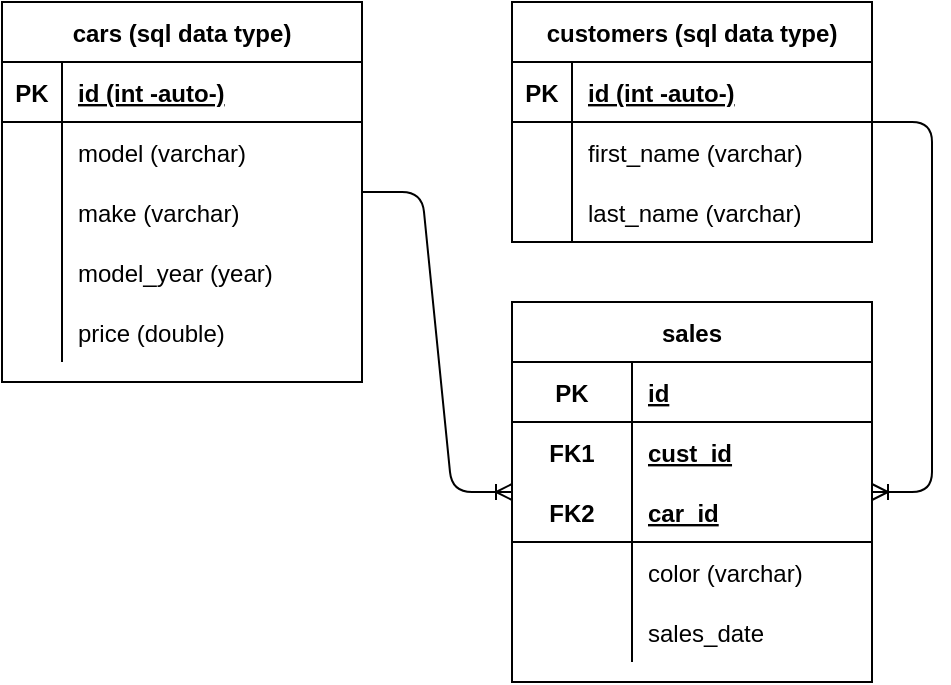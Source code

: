 <mxfile version="13.9.8" type="device"><diagram id="lO0Y43c3Y-znUV5hAe-7" name="Page-1"><mxGraphModel dx="848" dy="699" grid="1" gridSize="10" guides="1" tooltips="1" connect="1" arrows="1" fold="1" page="1" pageScale="1" pageWidth="850" pageHeight="1100" math="0" shadow="0"><root><mxCell id="0"/><mxCell id="1" parent="0"/><mxCell id="Zh1OyxbBM-24nkOFXU66-1" value="cars (sql data type)" style="shape=table;startSize=30;container=1;collapsible=1;childLayout=tableLayout;fixedRows=1;rowLines=0;fontStyle=1;align=center;resizeLast=1;" vertex="1" parent="1"><mxGeometry x="80" y="80" width="180" height="190" as="geometry"/></mxCell><mxCell id="Zh1OyxbBM-24nkOFXU66-2" value="" style="shape=partialRectangle;collapsible=0;dropTarget=0;pointerEvents=0;fillColor=none;top=0;left=0;bottom=1;right=0;points=[[0,0.5],[1,0.5]];portConstraint=eastwest;" vertex="1" parent="Zh1OyxbBM-24nkOFXU66-1"><mxGeometry y="30" width="180" height="30" as="geometry"/></mxCell><mxCell id="Zh1OyxbBM-24nkOFXU66-3" value="PK" style="shape=partialRectangle;connectable=0;fillColor=none;top=0;left=0;bottom=0;right=0;fontStyle=1;overflow=hidden;" vertex="1" parent="Zh1OyxbBM-24nkOFXU66-2"><mxGeometry width="30" height="30" as="geometry"/></mxCell><mxCell id="Zh1OyxbBM-24nkOFXU66-4" value="id (int -auto-)" style="shape=partialRectangle;connectable=0;fillColor=none;top=0;left=0;bottom=0;right=0;align=left;spacingLeft=6;fontStyle=5;overflow=hidden;" vertex="1" parent="Zh1OyxbBM-24nkOFXU66-2"><mxGeometry x="30" width="150" height="30" as="geometry"/></mxCell><mxCell id="Zh1OyxbBM-24nkOFXU66-5" value="" style="shape=partialRectangle;collapsible=0;dropTarget=0;pointerEvents=0;fillColor=none;top=0;left=0;bottom=0;right=0;points=[[0,0.5],[1,0.5]];portConstraint=eastwest;" vertex="1" parent="Zh1OyxbBM-24nkOFXU66-1"><mxGeometry y="60" width="180" height="30" as="geometry"/></mxCell><mxCell id="Zh1OyxbBM-24nkOFXU66-6" value="" style="shape=partialRectangle;connectable=0;fillColor=none;top=0;left=0;bottom=0;right=0;editable=1;overflow=hidden;" vertex="1" parent="Zh1OyxbBM-24nkOFXU66-5"><mxGeometry width="30" height="30" as="geometry"/></mxCell><mxCell id="Zh1OyxbBM-24nkOFXU66-7" value="model (varchar)" style="shape=partialRectangle;connectable=0;fillColor=none;top=0;left=0;bottom=0;right=0;align=left;spacingLeft=6;overflow=hidden;" vertex="1" parent="Zh1OyxbBM-24nkOFXU66-5"><mxGeometry x="30" width="150" height="30" as="geometry"/></mxCell><mxCell id="Zh1OyxbBM-24nkOFXU66-8" value="" style="shape=partialRectangle;collapsible=0;dropTarget=0;pointerEvents=0;fillColor=none;top=0;left=0;bottom=0;right=0;points=[[0,0.5],[1,0.5]];portConstraint=eastwest;" vertex="1" parent="Zh1OyxbBM-24nkOFXU66-1"><mxGeometry y="90" width="180" height="30" as="geometry"/></mxCell><mxCell id="Zh1OyxbBM-24nkOFXU66-9" value="" style="shape=partialRectangle;connectable=0;fillColor=none;top=0;left=0;bottom=0;right=0;editable=1;overflow=hidden;" vertex="1" parent="Zh1OyxbBM-24nkOFXU66-8"><mxGeometry width="30" height="30" as="geometry"/></mxCell><mxCell id="Zh1OyxbBM-24nkOFXU66-10" value="make (varchar)" style="shape=partialRectangle;connectable=0;fillColor=none;top=0;left=0;bottom=0;right=0;align=left;spacingLeft=6;overflow=hidden;" vertex="1" parent="Zh1OyxbBM-24nkOFXU66-8"><mxGeometry x="30" width="150" height="30" as="geometry"/></mxCell><mxCell id="Zh1OyxbBM-24nkOFXU66-11" value="" style="shape=partialRectangle;collapsible=0;dropTarget=0;pointerEvents=0;fillColor=none;top=0;left=0;bottom=0;right=0;points=[[0,0.5],[1,0.5]];portConstraint=eastwest;" vertex="1" parent="Zh1OyxbBM-24nkOFXU66-1"><mxGeometry y="120" width="180" height="30" as="geometry"/></mxCell><mxCell id="Zh1OyxbBM-24nkOFXU66-12" value="" style="shape=partialRectangle;connectable=0;fillColor=none;top=0;left=0;bottom=0;right=0;editable=1;overflow=hidden;" vertex="1" parent="Zh1OyxbBM-24nkOFXU66-11"><mxGeometry width="30" height="30" as="geometry"/></mxCell><mxCell id="Zh1OyxbBM-24nkOFXU66-13" value="model_year (year)" style="shape=partialRectangle;connectable=0;fillColor=none;top=0;left=0;bottom=0;right=0;align=left;spacingLeft=6;overflow=hidden;" vertex="1" parent="Zh1OyxbBM-24nkOFXU66-11"><mxGeometry x="30" width="150" height="30" as="geometry"/></mxCell><mxCell id="Zh1OyxbBM-24nkOFXU66-14" value="" style="shape=partialRectangle;collapsible=0;dropTarget=0;pointerEvents=0;fillColor=none;top=0;left=0;bottom=0;right=0;points=[[0,0.5],[1,0.5]];portConstraint=eastwest;" vertex="1" parent="Zh1OyxbBM-24nkOFXU66-1"><mxGeometry y="150" width="180" height="30" as="geometry"/></mxCell><mxCell id="Zh1OyxbBM-24nkOFXU66-15" value="" style="shape=partialRectangle;connectable=0;fillColor=none;top=0;left=0;bottom=0;right=0;editable=1;overflow=hidden;" vertex="1" parent="Zh1OyxbBM-24nkOFXU66-14"><mxGeometry width="30" height="30" as="geometry"/></mxCell><mxCell id="Zh1OyxbBM-24nkOFXU66-16" value="price (double)" style="shape=partialRectangle;connectable=0;fillColor=none;top=0;left=0;bottom=0;right=0;align=left;spacingLeft=6;overflow=hidden;" vertex="1" parent="Zh1OyxbBM-24nkOFXU66-14"><mxGeometry x="30" width="150" height="30" as="geometry"/></mxCell><mxCell id="Zh1OyxbBM-24nkOFXU66-17" value="customers (sql data type)" style="shape=table;startSize=30;container=1;collapsible=1;childLayout=tableLayout;fixedRows=1;rowLines=0;fontStyle=1;align=center;resizeLast=1;" vertex="1" parent="1"><mxGeometry x="335" y="80" width="180" height="120" as="geometry"/></mxCell><mxCell id="Zh1OyxbBM-24nkOFXU66-18" value="" style="shape=partialRectangle;collapsible=0;dropTarget=0;pointerEvents=0;fillColor=none;top=0;left=0;bottom=1;right=0;points=[[0,0.5],[1,0.5]];portConstraint=eastwest;" vertex="1" parent="Zh1OyxbBM-24nkOFXU66-17"><mxGeometry y="30" width="180" height="30" as="geometry"/></mxCell><mxCell id="Zh1OyxbBM-24nkOFXU66-19" value="PK" style="shape=partialRectangle;connectable=0;fillColor=none;top=0;left=0;bottom=0;right=0;fontStyle=1;overflow=hidden;" vertex="1" parent="Zh1OyxbBM-24nkOFXU66-18"><mxGeometry width="30" height="30" as="geometry"/></mxCell><mxCell id="Zh1OyxbBM-24nkOFXU66-20" value="id (int -auto-)" style="shape=partialRectangle;connectable=0;fillColor=none;top=0;left=0;bottom=0;right=0;align=left;spacingLeft=6;fontStyle=5;overflow=hidden;" vertex="1" parent="Zh1OyxbBM-24nkOFXU66-18"><mxGeometry x="30" width="150" height="30" as="geometry"/></mxCell><mxCell id="Zh1OyxbBM-24nkOFXU66-21" value="" style="shape=partialRectangle;collapsible=0;dropTarget=0;pointerEvents=0;fillColor=none;top=0;left=0;bottom=0;right=0;points=[[0,0.5],[1,0.5]];portConstraint=eastwest;" vertex="1" parent="Zh1OyxbBM-24nkOFXU66-17"><mxGeometry y="60" width="180" height="30" as="geometry"/></mxCell><mxCell id="Zh1OyxbBM-24nkOFXU66-22" value="" style="shape=partialRectangle;connectable=0;fillColor=none;top=0;left=0;bottom=0;right=0;editable=1;overflow=hidden;" vertex="1" parent="Zh1OyxbBM-24nkOFXU66-21"><mxGeometry width="30" height="30" as="geometry"/></mxCell><mxCell id="Zh1OyxbBM-24nkOFXU66-23" value="first_name (varchar)" style="shape=partialRectangle;connectable=0;fillColor=none;top=0;left=0;bottom=0;right=0;align=left;spacingLeft=6;overflow=hidden;" vertex="1" parent="Zh1OyxbBM-24nkOFXU66-21"><mxGeometry x="30" width="150" height="30" as="geometry"/></mxCell><mxCell id="Zh1OyxbBM-24nkOFXU66-24" value="" style="shape=partialRectangle;collapsible=0;dropTarget=0;pointerEvents=0;fillColor=none;top=0;left=0;bottom=0;right=0;points=[[0,0.5],[1,0.5]];portConstraint=eastwest;" vertex="1" parent="Zh1OyxbBM-24nkOFXU66-17"><mxGeometry y="90" width="180" height="30" as="geometry"/></mxCell><mxCell id="Zh1OyxbBM-24nkOFXU66-25" value="" style="shape=partialRectangle;connectable=0;fillColor=none;top=0;left=0;bottom=0;right=0;editable=1;overflow=hidden;" vertex="1" parent="Zh1OyxbBM-24nkOFXU66-24"><mxGeometry width="30" height="30" as="geometry"/></mxCell><mxCell id="Zh1OyxbBM-24nkOFXU66-26" value="last_name (varchar)" style="shape=partialRectangle;connectable=0;fillColor=none;top=0;left=0;bottom=0;right=0;align=left;spacingLeft=6;overflow=hidden;" vertex="1" parent="Zh1OyxbBM-24nkOFXU66-24"><mxGeometry x="30" width="150" height="30" as="geometry"/></mxCell><mxCell id="Zh1OyxbBM-24nkOFXU66-30" value="sales" style="shape=table;startSize=30;container=1;collapsible=1;childLayout=tableLayout;fixedRows=1;rowLines=0;fontStyle=1;align=center;resizeLast=1;" vertex="1" parent="1"><mxGeometry x="335" y="230" width="180" height="190" as="geometry"/></mxCell><mxCell id="Zh1OyxbBM-24nkOFXU66-43" value="" style="shape=partialRectangle;collapsible=0;dropTarget=0;pointerEvents=0;fillColor=none;top=0;left=0;bottom=1;right=0;points=[[0,0.5],[1,0.5]];portConstraint=eastwest;" vertex="1" parent="Zh1OyxbBM-24nkOFXU66-30"><mxGeometry y="30" width="180" height="30" as="geometry"/></mxCell><mxCell id="Zh1OyxbBM-24nkOFXU66-44" value="PK" style="shape=partialRectangle;connectable=0;fillColor=none;top=0;left=0;bottom=0;right=0;fontStyle=1;overflow=hidden;" vertex="1" parent="Zh1OyxbBM-24nkOFXU66-43"><mxGeometry width="60" height="30" as="geometry"/></mxCell><mxCell id="Zh1OyxbBM-24nkOFXU66-45" value="id" style="shape=partialRectangle;connectable=0;fillColor=none;top=0;left=0;bottom=0;right=0;align=left;spacingLeft=6;fontStyle=5;overflow=hidden;" vertex="1" parent="Zh1OyxbBM-24nkOFXU66-43"><mxGeometry x="60" width="120" height="30" as="geometry"/></mxCell><mxCell id="Zh1OyxbBM-24nkOFXU66-31" value="" style="shape=partialRectangle;collapsible=0;dropTarget=0;pointerEvents=0;fillColor=none;top=0;left=0;bottom=0;right=0;points=[[0,0.5],[1,0.5]];portConstraint=eastwest;" vertex="1" parent="Zh1OyxbBM-24nkOFXU66-30"><mxGeometry y="60" width="180" height="30" as="geometry"/></mxCell><mxCell id="Zh1OyxbBM-24nkOFXU66-32" value="FK1" style="shape=partialRectangle;connectable=0;fillColor=none;top=0;left=0;bottom=0;right=0;fontStyle=1;overflow=hidden;" vertex="1" parent="Zh1OyxbBM-24nkOFXU66-31"><mxGeometry width="60" height="30" as="geometry"/></mxCell><mxCell id="Zh1OyxbBM-24nkOFXU66-33" value="cust_id" style="shape=partialRectangle;connectable=0;fillColor=none;top=0;left=0;bottom=0;right=0;align=left;spacingLeft=6;fontStyle=5;overflow=hidden;" vertex="1" parent="Zh1OyxbBM-24nkOFXU66-31"><mxGeometry x="60" width="120" height="30" as="geometry"/></mxCell><mxCell id="Zh1OyxbBM-24nkOFXU66-34" value="" style="shape=partialRectangle;collapsible=0;dropTarget=0;pointerEvents=0;fillColor=none;top=0;left=0;bottom=1;right=0;points=[[0,0.5],[1,0.5]];portConstraint=eastwest;" vertex="1" parent="Zh1OyxbBM-24nkOFXU66-30"><mxGeometry y="90" width="180" height="30" as="geometry"/></mxCell><mxCell id="Zh1OyxbBM-24nkOFXU66-35" value="FK2" style="shape=partialRectangle;connectable=0;fillColor=none;top=0;left=0;bottom=0;right=0;fontStyle=1;overflow=hidden;" vertex="1" parent="Zh1OyxbBM-24nkOFXU66-34"><mxGeometry width="60" height="30" as="geometry"/></mxCell><mxCell id="Zh1OyxbBM-24nkOFXU66-36" value="car_id" style="shape=partialRectangle;connectable=0;fillColor=none;top=0;left=0;bottom=0;right=0;align=left;spacingLeft=6;fontStyle=5;overflow=hidden;" vertex="1" parent="Zh1OyxbBM-24nkOFXU66-34"><mxGeometry x="60" width="120" height="30" as="geometry"/></mxCell><mxCell id="Zh1OyxbBM-24nkOFXU66-37" value="" style="shape=partialRectangle;collapsible=0;dropTarget=0;pointerEvents=0;fillColor=none;top=0;left=0;bottom=0;right=0;points=[[0,0.5],[1,0.5]];portConstraint=eastwest;" vertex="1" parent="Zh1OyxbBM-24nkOFXU66-30"><mxGeometry y="120" width="180" height="30" as="geometry"/></mxCell><mxCell id="Zh1OyxbBM-24nkOFXU66-38" value="" style="shape=partialRectangle;connectable=0;fillColor=none;top=0;left=0;bottom=0;right=0;editable=1;overflow=hidden;" vertex="1" parent="Zh1OyxbBM-24nkOFXU66-37"><mxGeometry width="60" height="30" as="geometry"/></mxCell><mxCell id="Zh1OyxbBM-24nkOFXU66-39" value="color (varchar)" style="shape=partialRectangle;connectable=0;fillColor=none;top=0;left=0;bottom=0;right=0;align=left;spacingLeft=6;overflow=hidden;" vertex="1" parent="Zh1OyxbBM-24nkOFXU66-37"><mxGeometry x="60" width="120" height="30" as="geometry"/></mxCell><mxCell id="Zh1OyxbBM-24nkOFXU66-40" value="" style="shape=partialRectangle;collapsible=0;dropTarget=0;pointerEvents=0;fillColor=none;top=0;left=0;bottom=0;right=0;points=[[0,0.5],[1,0.5]];portConstraint=eastwest;" vertex="1" parent="Zh1OyxbBM-24nkOFXU66-30"><mxGeometry y="150" width="180" height="30" as="geometry"/></mxCell><mxCell id="Zh1OyxbBM-24nkOFXU66-41" value="" style="shape=partialRectangle;connectable=0;fillColor=none;top=0;left=0;bottom=0;right=0;editable=1;overflow=hidden;" vertex="1" parent="Zh1OyxbBM-24nkOFXU66-40"><mxGeometry width="60" height="30" as="geometry"/></mxCell><mxCell id="Zh1OyxbBM-24nkOFXU66-42" value="sales_date" style="shape=partialRectangle;connectable=0;fillColor=none;top=0;left=0;bottom=0;right=0;align=left;spacingLeft=6;overflow=hidden;" vertex="1" parent="Zh1OyxbBM-24nkOFXU66-40"><mxGeometry x="60" width="120" height="30" as="geometry"/></mxCell><mxCell id="Zh1OyxbBM-24nkOFXU66-46" value="" style="edgeStyle=entityRelationEdgeStyle;fontSize=12;html=1;endArrow=ERoneToMany;" edge="1" parent="1" source="Zh1OyxbBM-24nkOFXU66-1" target="Zh1OyxbBM-24nkOFXU66-30"><mxGeometry width="100" height="100" relative="1" as="geometry"><mxPoint x="370" y="370" as="sourcePoint"/><mxPoint x="400" y="220" as="targetPoint"/></mxGeometry></mxCell><mxCell id="Zh1OyxbBM-24nkOFXU66-47" value="" style="edgeStyle=entityRelationEdgeStyle;fontSize=12;html=1;endArrow=ERoneToMany;" edge="1" parent="1" source="Zh1OyxbBM-24nkOFXU66-17" target="Zh1OyxbBM-24nkOFXU66-30"><mxGeometry width="100" height="100" relative="1" as="geometry"><mxPoint x="370" y="370" as="sourcePoint"/><mxPoint x="470" y="270" as="targetPoint"/></mxGeometry></mxCell></root></mxGraphModel></diagram></mxfile>